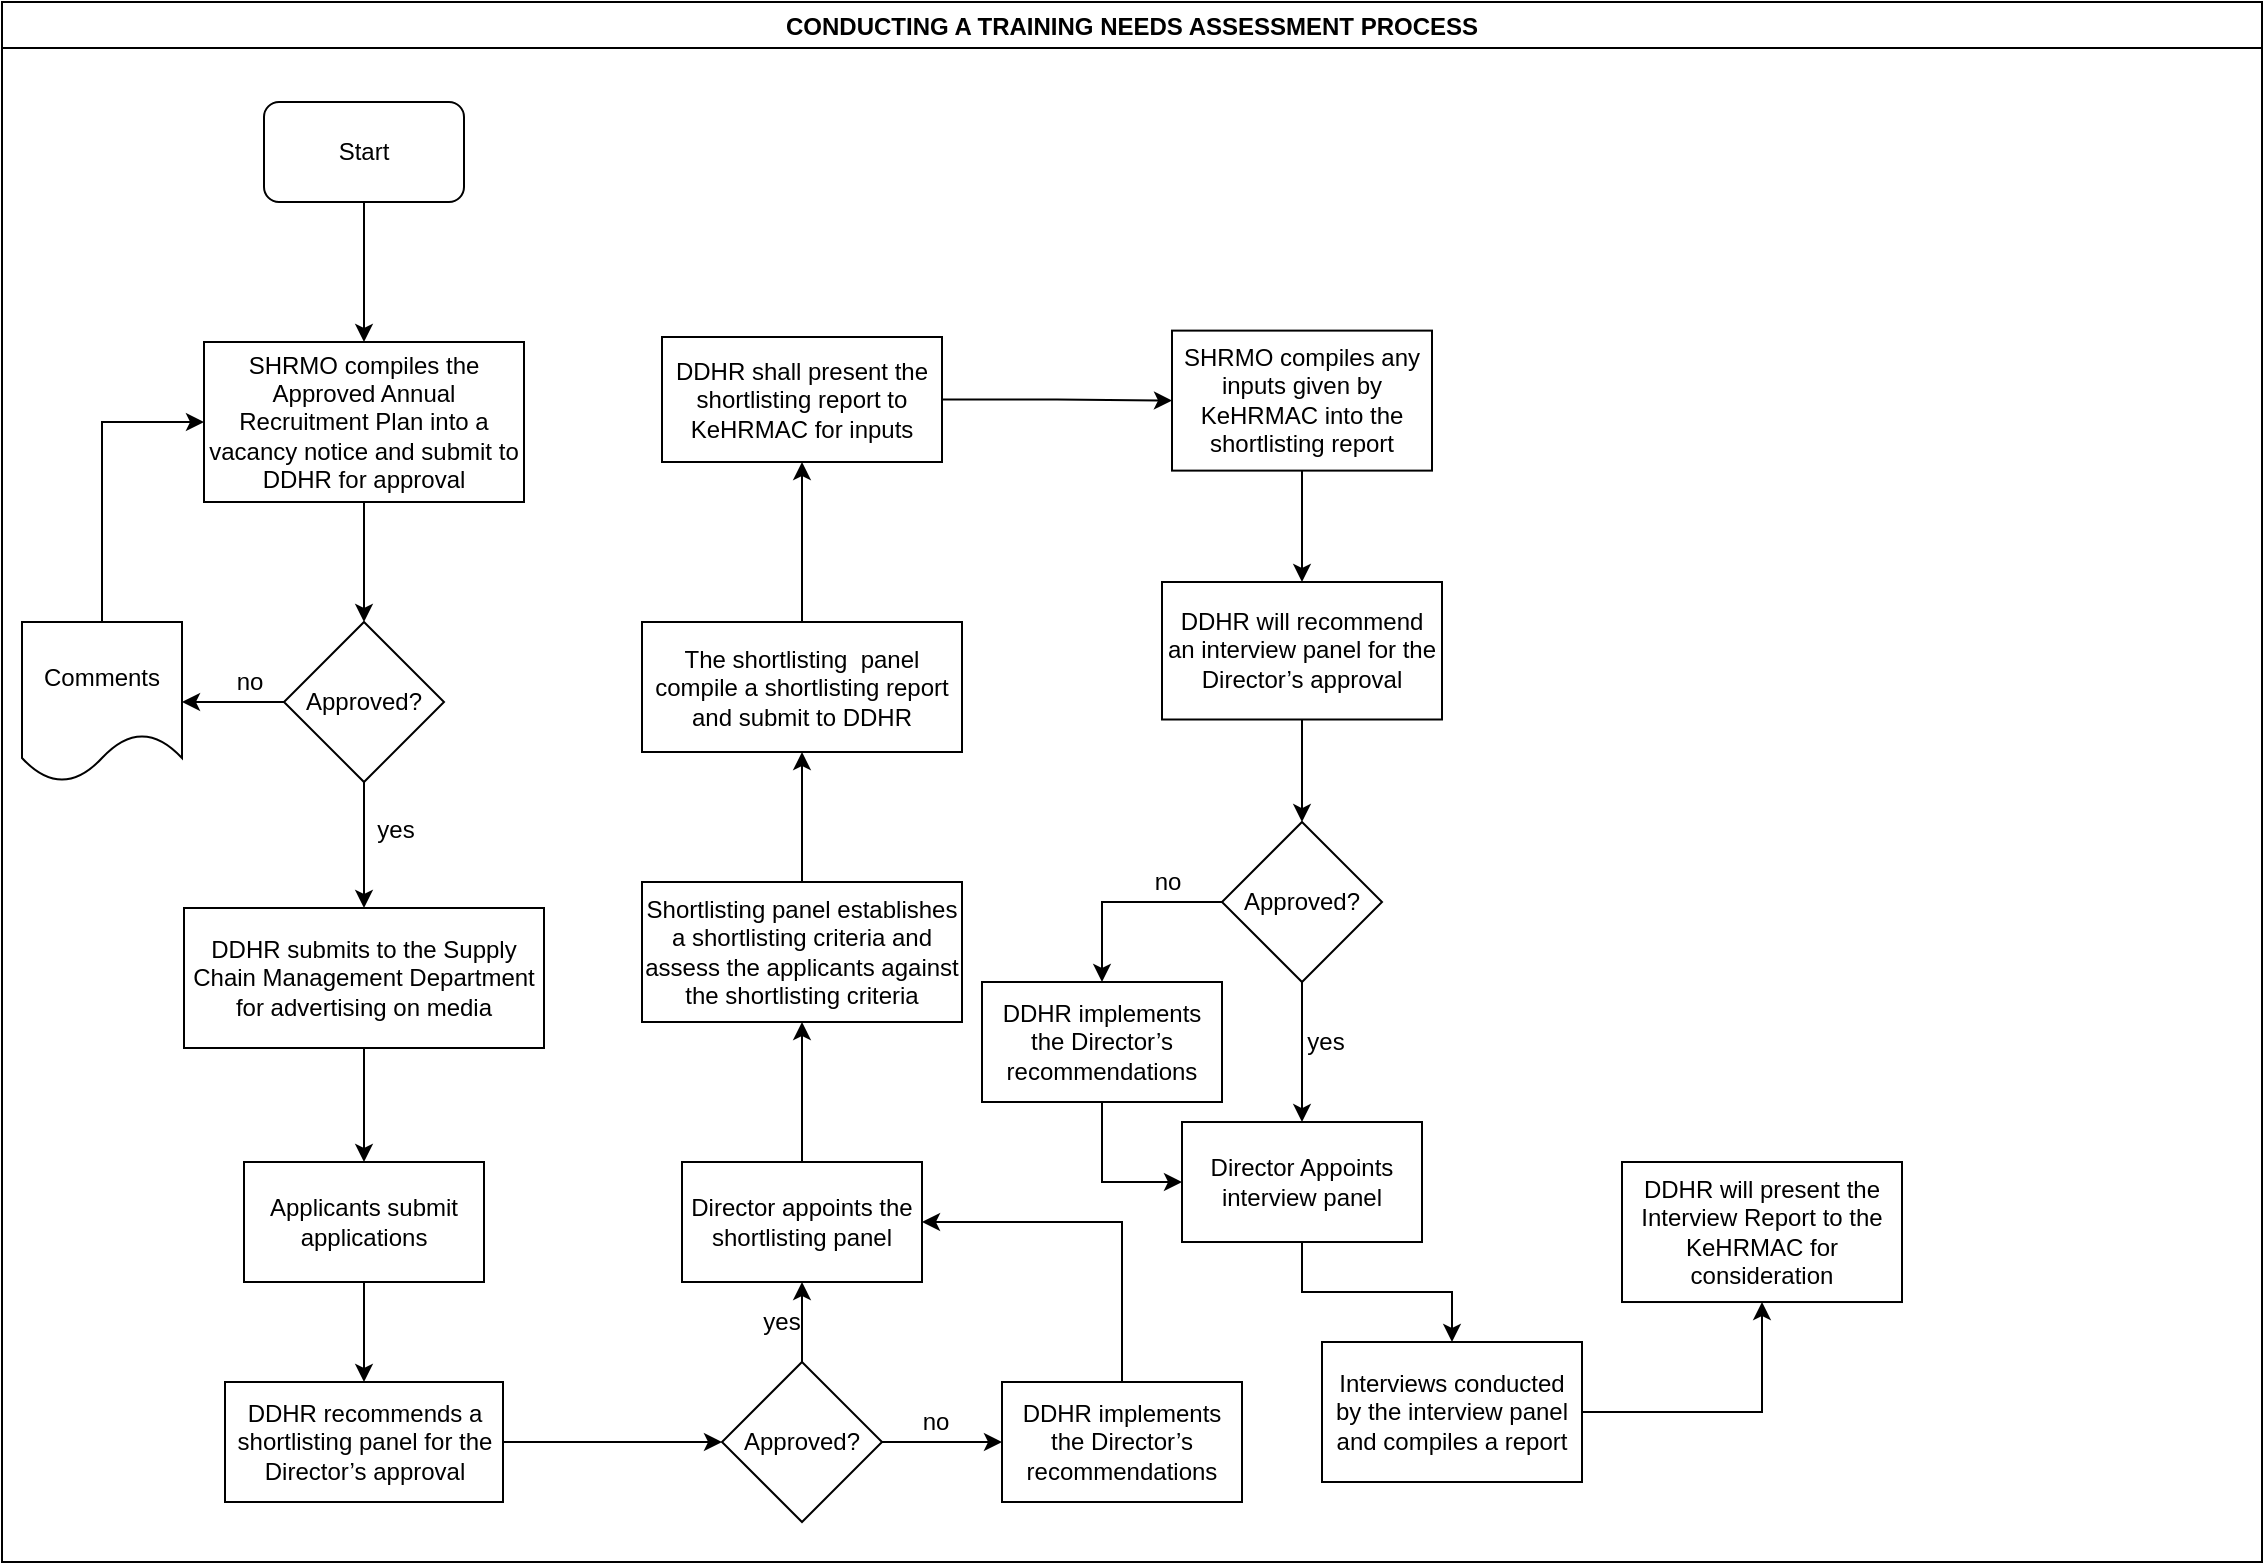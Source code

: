 <mxfile version="14.2.4" type="github">
  <diagram id="tumOcZ08y1jbHNWzHqvi" name="Page-1">
    <mxGraphModel dx="1038" dy="547" grid="1" gridSize="10" guides="1" tooltips="1" connect="1" arrows="1" fold="1" page="1" pageScale="1" pageWidth="1169" pageHeight="827" math="0" shadow="0">
      <root>
        <mxCell id="0" />
        <mxCell id="1" parent="0" />
        <mxCell id="h8TS08j7oyF-GIlj1y9Z-1" value="CONDUCTING A TRAINING NEEDS ASSESSMENT PROCESS" style="swimlane;" vertex="1" parent="1">
          <mxGeometry x="20" y="10" width="1130" height="780" as="geometry" />
        </mxCell>
        <mxCell id="h8TS08j7oyF-GIlj1y9Z-2" value="Start" style="rounded=1;whiteSpace=wrap;html=1;" vertex="1" parent="h8TS08j7oyF-GIlj1y9Z-1">
          <mxGeometry x="131" y="50" width="100" height="50" as="geometry" />
        </mxCell>
        <mxCell id="h8TS08j7oyF-GIlj1y9Z-49" value="SHRMO compiles the Approved Annual Recruitment Plan into a vacancy notice and submit to DDHR for approval" style="rounded=0;whiteSpace=wrap;html=1;" vertex="1" parent="h8TS08j7oyF-GIlj1y9Z-1">
          <mxGeometry x="101" y="170" width="160" height="80" as="geometry" />
        </mxCell>
        <mxCell id="h8TS08j7oyF-GIlj1y9Z-4" value="" style="edgeStyle=orthogonalEdgeStyle;rounded=0;orthogonalLoop=1;jettySize=auto;html=1;entryX=0.5;entryY=0;entryDx=0;entryDy=0;" edge="1" parent="h8TS08j7oyF-GIlj1y9Z-1" source="h8TS08j7oyF-GIlj1y9Z-2" target="h8TS08j7oyF-GIlj1y9Z-49">
          <mxGeometry relative="1" as="geometry">
            <mxPoint x="181" y="150" as="targetPoint" />
          </mxGeometry>
        </mxCell>
        <mxCell id="h8TS08j7oyF-GIlj1y9Z-50" value="Approved?" style="rhombus;whiteSpace=wrap;html=1;rounded=0;" vertex="1" parent="h8TS08j7oyF-GIlj1y9Z-1">
          <mxGeometry x="141" y="310" width="80" height="80" as="geometry" />
        </mxCell>
        <mxCell id="h8TS08j7oyF-GIlj1y9Z-51" value="" style="edgeStyle=orthogonalEdgeStyle;rounded=0;orthogonalLoop=1;jettySize=auto;html=1;" edge="1" parent="h8TS08j7oyF-GIlj1y9Z-1" source="h8TS08j7oyF-GIlj1y9Z-49" target="h8TS08j7oyF-GIlj1y9Z-50">
          <mxGeometry relative="1" as="geometry" />
        </mxCell>
        <mxCell id="h8TS08j7oyF-GIlj1y9Z-52" value="DDHR submits to the Supply Chain Management Department for advertising on media" style="whiteSpace=wrap;html=1;rounded=0;" vertex="1" parent="h8TS08j7oyF-GIlj1y9Z-1">
          <mxGeometry x="91" y="453" width="180" height="70" as="geometry" />
        </mxCell>
        <mxCell id="h8TS08j7oyF-GIlj1y9Z-53" value="" style="edgeStyle=orthogonalEdgeStyle;rounded=0;orthogonalLoop=1;jettySize=auto;html=1;" edge="1" parent="h8TS08j7oyF-GIlj1y9Z-1" source="h8TS08j7oyF-GIlj1y9Z-50" target="h8TS08j7oyF-GIlj1y9Z-52">
          <mxGeometry relative="1" as="geometry" />
        </mxCell>
        <mxCell id="h8TS08j7oyF-GIlj1y9Z-54" value="yes" style="text;html=1;strokeColor=none;fillColor=none;align=center;verticalAlign=middle;whiteSpace=wrap;rounded=0;" vertex="1" parent="h8TS08j7oyF-GIlj1y9Z-1">
          <mxGeometry x="177" y="404" width="40" height="20" as="geometry" />
        </mxCell>
        <mxCell id="h8TS08j7oyF-GIlj1y9Z-57" value="DDHR recommends a shortlisting panel for the Director’s approval" style="whiteSpace=wrap;html=1;rounded=0;" vertex="1" parent="h8TS08j7oyF-GIlj1y9Z-1">
          <mxGeometry x="111.5" y="690" width="139" height="60" as="geometry" />
        </mxCell>
        <mxCell id="h8TS08j7oyF-GIlj1y9Z-63" value="Director appoints the shortlisting panel" style="whiteSpace=wrap;html=1;rounded=0;" vertex="1" parent="h8TS08j7oyF-GIlj1y9Z-1">
          <mxGeometry x="340" y="580" width="120" height="60" as="geometry" />
        </mxCell>
        <mxCell id="h8TS08j7oyF-GIlj1y9Z-65" value="yes" style="text;html=1;strokeColor=none;fillColor=none;align=center;verticalAlign=middle;whiteSpace=wrap;rounded=0;" vertex="1" parent="h8TS08j7oyF-GIlj1y9Z-1">
          <mxGeometry x="370" y="650" width="40" height="20" as="geometry" />
        </mxCell>
        <mxCell id="h8TS08j7oyF-GIlj1y9Z-66" value="Comments" style="shape=document;whiteSpace=wrap;html=1;boundedLbl=1;rounded=0;" vertex="1" parent="h8TS08j7oyF-GIlj1y9Z-1">
          <mxGeometry x="10" y="310" width="80" height="80" as="geometry" />
        </mxCell>
        <mxCell id="h8TS08j7oyF-GIlj1y9Z-67" value="" style="edgeStyle=orthogonalEdgeStyle;rounded=0;orthogonalLoop=1;jettySize=auto;html=1;" edge="1" parent="h8TS08j7oyF-GIlj1y9Z-1" source="h8TS08j7oyF-GIlj1y9Z-50" target="h8TS08j7oyF-GIlj1y9Z-66">
          <mxGeometry relative="1" as="geometry" />
        </mxCell>
        <mxCell id="h8TS08j7oyF-GIlj1y9Z-69" value="" style="edgeStyle=orthogonalEdgeStyle;rounded=0;orthogonalLoop=1;jettySize=auto;html=1;entryX=0;entryY=0.5;entryDx=0;entryDy=0;" edge="1" parent="h8TS08j7oyF-GIlj1y9Z-1" source="h8TS08j7oyF-GIlj1y9Z-66" target="h8TS08j7oyF-GIlj1y9Z-49">
          <mxGeometry relative="1" as="geometry">
            <mxPoint x="50" y="220" as="targetPoint" />
            <Array as="points">
              <mxPoint x="50" y="210" />
            </Array>
          </mxGeometry>
        </mxCell>
        <mxCell id="h8TS08j7oyF-GIlj1y9Z-74" value="Shortlisting panel establishes a shortlisting criteria and assess the applicants against the shortlisting criteria" style="whiteSpace=wrap;html=1;rounded=0;" vertex="1" parent="h8TS08j7oyF-GIlj1y9Z-1">
          <mxGeometry x="320" y="440" width="160" height="70" as="geometry" />
        </mxCell>
        <mxCell id="h8TS08j7oyF-GIlj1y9Z-75" value="" style="edgeStyle=orthogonalEdgeStyle;rounded=0;orthogonalLoop=1;jettySize=auto;html=1;" edge="1" parent="h8TS08j7oyF-GIlj1y9Z-1" source="h8TS08j7oyF-GIlj1y9Z-63" target="h8TS08j7oyF-GIlj1y9Z-74">
          <mxGeometry relative="1" as="geometry" />
        </mxCell>
        <mxCell id="h8TS08j7oyF-GIlj1y9Z-76" value="The shortlisting&amp;nbsp; panel compile a shortlisting report and submit to DDHR" style="whiteSpace=wrap;html=1;rounded=0;" vertex="1" parent="h8TS08j7oyF-GIlj1y9Z-1">
          <mxGeometry x="320" y="310" width="160" height="65" as="geometry" />
        </mxCell>
        <mxCell id="h8TS08j7oyF-GIlj1y9Z-77" value="" style="edgeStyle=orthogonalEdgeStyle;rounded=0;orthogonalLoop=1;jettySize=auto;html=1;" edge="1" parent="h8TS08j7oyF-GIlj1y9Z-1" source="h8TS08j7oyF-GIlj1y9Z-74" target="h8TS08j7oyF-GIlj1y9Z-76">
          <mxGeometry relative="1" as="geometry" />
        </mxCell>
        <mxCell id="h8TS08j7oyF-GIlj1y9Z-80" value="SHRMO compiles any inputs given by KeHRMAC into the shortlisting report" style="whiteSpace=wrap;html=1;rounded=0;" vertex="1" parent="h8TS08j7oyF-GIlj1y9Z-1">
          <mxGeometry x="585" y="164.31" width="130" height="70" as="geometry" />
        </mxCell>
        <mxCell id="h8TS08j7oyF-GIlj1y9Z-82" value="DDHR will recommend an interview panel for the Director’s approval" style="whiteSpace=wrap;html=1;rounded=0;" vertex="1" parent="h8TS08j7oyF-GIlj1y9Z-1">
          <mxGeometry x="580" y="290" width="140" height="68.75" as="geometry" />
        </mxCell>
        <mxCell id="h8TS08j7oyF-GIlj1y9Z-83" value="" style="edgeStyle=orthogonalEdgeStyle;rounded=0;orthogonalLoop=1;jettySize=auto;html=1;" edge="1" parent="h8TS08j7oyF-GIlj1y9Z-1" source="h8TS08j7oyF-GIlj1y9Z-80" target="h8TS08j7oyF-GIlj1y9Z-82">
          <mxGeometry relative="1" as="geometry" />
        </mxCell>
        <mxCell id="h8TS08j7oyF-GIlj1y9Z-84" value="Approved?" style="rhombus;whiteSpace=wrap;html=1;rounded=0;" vertex="1" parent="h8TS08j7oyF-GIlj1y9Z-1">
          <mxGeometry x="610" y="410.005" width="80" height="80" as="geometry" />
        </mxCell>
        <mxCell id="h8TS08j7oyF-GIlj1y9Z-85" value="" style="edgeStyle=orthogonalEdgeStyle;rounded=0;orthogonalLoop=1;jettySize=auto;html=1;" edge="1" parent="h8TS08j7oyF-GIlj1y9Z-1" source="h8TS08j7oyF-GIlj1y9Z-82" target="h8TS08j7oyF-GIlj1y9Z-84">
          <mxGeometry relative="1" as="geometry" />
        </mxCell>
        <mxCell id="h8TS08j7oyF-GIlj1y9Z-86" value="Director Appoints interview panel" style="whiteSpace=wrap;html=1;rounded=0;" vertex="1" parent="h8TS08j7oyF-GIlj1y9Z-1">
          <mxGeometry x="590" y="560.005" width="120" height="60" as="geometry" />
        </mxCell>
        <mxCell id="h8TS08j7oyF-GIlj1y9Z-87" value="" style="edgeStyle=orthogonalEdgeStyle;rounded=0;orthogonalLoop=1;jettySize=auto;html=1;" edge="1" parent="h8TS08j7oyF-GIlj1y9Z-1" source="h8TS08j7oyF-GIlj1y9Z-84" target="h8TS08j7oyF-GIlj1y9Z-86">
          <mxGeometry relative="1" as="geometry" />
        </mxCell>
        <mxCell id="h8TS08j7oyF-GIlj1y9Z-88" value="yes" style="text;html=1;strokeColor=none;fillColor=none;align=center;verticalAlign=middle;whiteSpace=wrap;rounded=0;" vertex="1" parent="h8TS08j7oyF-GIlj1y9Z-1">
          <mxGeometry x="642" y="510" width="40" height="20" as="geometry" />
        </mxCell>
        <mxCell id="h8TS08j7oyF-GIlj1y9Z-94" value="no" style="text;html=1;strokeColor=none;fillColor=none;align=center;verticalAlign=middle;whiteSpace=wrap;rounded=0;" vertex="1" parent="h8TS08j7oyF-GIlj1y9Z-1">
          <mxGeometry x="563" y="430" width="40" height="20" as="geometry" />
        </mxCell>
        <mxCell id="h8TS08j7oyF-GIlj1y9Z-91" value="DDHR implements the Director’s recommendations" style="whiteSpace=wrap;html=1;rounded=0;" vertex="1" parent="h8TS08j7oyF-GIlj1y9Z-1">
          <mxGeometry x="490" y="490" width="120" height="60" as="geometry" />
        </mxCell>
        <mxCell id="h8TS08j7oyF-GIlj1y9Z-93" value="" style="edgeStyle=orthogonalEdgeStyle;rounded=0;orthogonalLoop=1;jettySize=auto;html=1;exitX=0;exitY=0.5;exitDx=0;exitDy=0;" edge="1" parent="h8TS08j7oyF-GIlj1y9Z-1" source="h8TS08j7oyF-GIlj1y9Z-84" target="h8TS08j7oyF-GIlj1y9Z-91">
          <mxGeometry relative="1" as="geometry" />
        </mxCell>
        <mxCell id="h8TS08j7oyF-GIlj1y9Z-96" value="" style="edgeStyle=orthogonalEdgeStyle;rounded=0;orthogonalLoop=1;jettySize=auto;html=1;entryX=0;entryY=0.5;entryDx=0;entryDy=0;" edge="1" parent="h8TS08j7oyF-GIlj1y9Z-1" source="h8TS08j7oyF-GIlj1y9Z-91" target="h8TS08j7oyF-GIlj1y9Z-86">
          <mxGeometry relative="1" as="geometry">
            <mxPoint x="550" y="630" as="targetPoint" />
            <Array as="points">
              <mxPoint x="550" y="590" />
            </Array>
          </mxGeometry>
        </mxCell>
        <mxCell id="h8TS08j7oyF-GIlj1y9Z-97" value="Interviews conducted by the interview panel and compiles a report" style="whiteSpace=wrap;html=1;rounded=0;" vertex="1" parent="h8TS08j7oyF-GIlj1y9Z-1">
          <mxGeometry x="660" y="670" width="130" height="70" as="geometry" />
        </mxCell>
        <mxCell id="h8TS08j7oyF-GIlj1y9Z-98" value="" style="edgeStyle=orthogonalEdgeStyle;rounded=0;orthogonalLoop=1;jettySize=auto;html=1;" edge="1" parent="h8TS08j7oyF-GIlj1y9Z-1" source="h8TS08j7oyF-GIlj1y9Z-86" target="h8TS08j7oyF-GIlj1y9Z-97">
          <mxGeometry relative="1" as="geometry" />
        </mxCell>
        <mxCell id="h8TS08j7oyF-GIlj1y9Z-99" value="DDHR will present the Interview Report to the KeHRMAC for consideration" style="whiteSpace=wrap;html=1;rounded=0;" vertex="1" parent="h8TS08j7oyF-GIlj1y9Z-1">
          <mxGeometry x="810" y="580" width="140" height="70.01" as="geometry" />
        </mxCell>
        <mxCell id="h8TS08j7oyF-GIlj1y9Z-100" value="" style="edgeStyle=orthogonalEdgeStyle;rounded=0;orthogonalLoop=1;jettySize=auto;html=1;" edge="1" parent="h8TS08j7oyF-GIlj1y9Z-1" source="h8TS08j7oyF-GIlj1y9Z-97" target="h8TS08j7oyF-GIlj1y9Z-99">
          <mxGeometry relative="1" as="geometry" />
        </mxCell>
        <mxCell id="h8TS08j7oyF-GIlj1y9Z-58" value="" style="edgeStyle=orthogonalEdgeStyle;rounded=0;orthogonalLoop=1;jettySize=auto;html=1;" edge="1" parent="1" source="h8TS08j7oyF-GIlj1y9Z-55" target="h8TS08j7oyF-GIlj1y9Z-57">
          <mxGeometry relative="1" as="geometry" />
        </mxCell>
        <mxCell id="h8TS08j7oyF-GIlj1y9Z-55" value="Applicants submit applications" style="whiteSpace=wrap;html=1;rounded=0;" vertex="1" parent="1">
          <mxGeometry x="141" y="590" width="120" height="60" as="geometry" />
        </mxCell>
        <mxCell id="h8TS08j7oyF-GIlj1y9Z-56" value="" style="edgeStyle=orthogonalEdgeStyle;rounded=0;orthogonalLoop=1;jettySize=auto;html=1;" edge="1" parent="1" source="h8TS08j7oyF-GIlj1y9Z-52" target="h8TS08j7oyF-GIlj1y9Z-55">
          <mxGeometry relative="1" as="geometry" />
        </mxCell>
        <mxCell id="h8TS08j7oyF-GIlj1y9Z-62" value="" style="edgeStyle=orthogonalEdgeStyle;rounded=0;orthogonalLoop=1;jettySize=auto;html=1;" edge="1" parent="1" source="h8TS08j7oyF-GIlj1y9Z-59" target="h8TS08j7oyF-GIlj1y9Z-61">
          <mxGeometry relative="1" as="geometry" />
        </mxCell>
        <mxCell id="h8TS08j7oyF-GIlj1y9Z-64" value="" style="edgeStyle=orthogonalEdgeStyle;rounded=0;orthogonalLoop=1;jettySize=auto;html=1;" edge="1" parent="1" source="h8TS08j7oyF-GIlj1y9Z-59" target="h8TS08j7oyF-GIlj1y9Z-63">
          <mxGeometry relative="1" as="geometry" />
        </mxCell>
        <mxCell id="h8TS08j7oyF-GIlj1y9Z-59" value="Approved?" style="rhombus;whiteSpace=wrap;html=1;rounded=0;" vertex="1" parent="1">
          <mxGeometry x="380" y="690" width="80" height="80" as="geometry" />
        </mxCell>
        <mxCell id="h8TS08j7oyF-GIlj1y9Z-60" value="" style="edgeStyle=orthogonalEdgeStyle;rounded=0;orthogonalLoop=1;jettySize=auto;html=1;" edge="1" parent="1" source="h8TS08j7oyF-GIlj1y9Z-57" target="h8TS08j7oyF-GIlj1y9Z-59">
          <mxGeometry relative="1" as="geometry" />
        </mxCell>
        <mxCell id="h8TS08j7oyF-GIlj1y9Z-73" value="" style="edgeStyle=orthogonalEdgeStyle;rounded=0;orthogonalLoop=1;jettySize=auto;html=1;entryX=1;entryY=0.5;entryDx=0;entryDy=0;exitX=0.5;exitY=0;exitDx=0;exitDy=0;" edge="1" parent="1" source="h8TS08j7oyF-GIlj1y9Z-61" target="h8TS08j7oyF-GIlj1y9Z-63">
          <mxGeometry relative="1" as="geometry">
            <mxPoint x="580" y="620" as="targetPoint" />
            <Array as="points">
              <mxPoint x="580" y="620" />
            </Array>
          </mxGeometry>
        </mxCell>
        <mxCell id="h8TS08j7oyF-GIlj1y9Z-61" value="DDHR implements the Director’s recommendations" style="whiteSpace=wrap;html=1;rounded=0;" vertex="1" parent="1">
          <mxGeometry x="520" y="700" width="120" height="60" as="geometry" />
        </mxCell>
        <mxCell id="h8TS08j7oyF-GIlj1y9Z-70" value="no" style="text;html=1;strokeColor=none;fillColor=none;align=center;verticalAlign=middle;whiteSpace=wrap;rounded=0;" vertex="1" parent="1">
          <mxGeometry x="124" y="340" width="40" height="20" as="geometry" />
        </mxCell>
        <mxCell id="h8TS08j7oyF-GIlj1y9Z-71" value="no" style="text;html=1;strokeColor=none;fillColor=none;align=center;verticalAlign=middle;whiteSpace=wrap;rounded=0;" vertex="1" parent="1">
          <mxGeometry x="467" y="710" width="40" height="20" as="geometry" />
        </mxCell>
        <mxCell id="h8TS08j7oyF-GIlj1y9Z-81" value="" style="edgeStyle=orthogonalEdgeStyle;rounded=0;orthogonalLoop=1;jettySize=auto;html=1;" edge="1" parent="1" source="h8TS08j7oyF-GIlj1y9Z-78" target="h8TS08j7oyF-GIlj1y9Z-80">
          <mxGeometry relative="1" as="geometry" />
        </mxCell>
        <mxCell id="h8TS08j7oyF-GIlj1y9Z-78" value="DDHR shall present the shortlisting report to KeHRMAC for inputs " style="whiteSpace=wrap;html=1;rounded=0;" vertex="1" parent="1">
          <mxGeometry x="350" y="177.5" width="140" height="62.5" as="geometry" />
        </mxCell>
        <mxCell id="h8TS08j7oyF-GIlj1y9Z-79" value="" style="edgeStyle=orthogonalEdgeStyle;rounded=0;orthogonalLoop=1;jettySize=auto;html=1;" edge="1" parent="1" source="h8TS08j7oyF-GIlj1y9Z-76" target="h8TS08j7oyF-GIlj1y9Z-78">
          <mxGeometry relative="1" as="geometry" />
        </mxCell>
      </root>
    </mxGraphModel>
  </diagram>
</mxfile>
